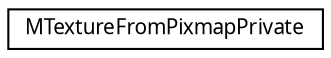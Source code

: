 digraph G
{
  edge [fontname="FreeSans.ttf",fontsize="10",labelfontname="FreeSans.ttf",labelfontsize="10"];
  node [fontname="FreeSans.ttf",fontsize="10",shape=record];
  rankdir=LR;
  Node1 [label="MTextureFromPixmapPrivate",height=0.2,width=0.4,color="black", fillcolor="white", style="filled",URL="$struct_m_texture_from_pixmap_private.html"];
}
